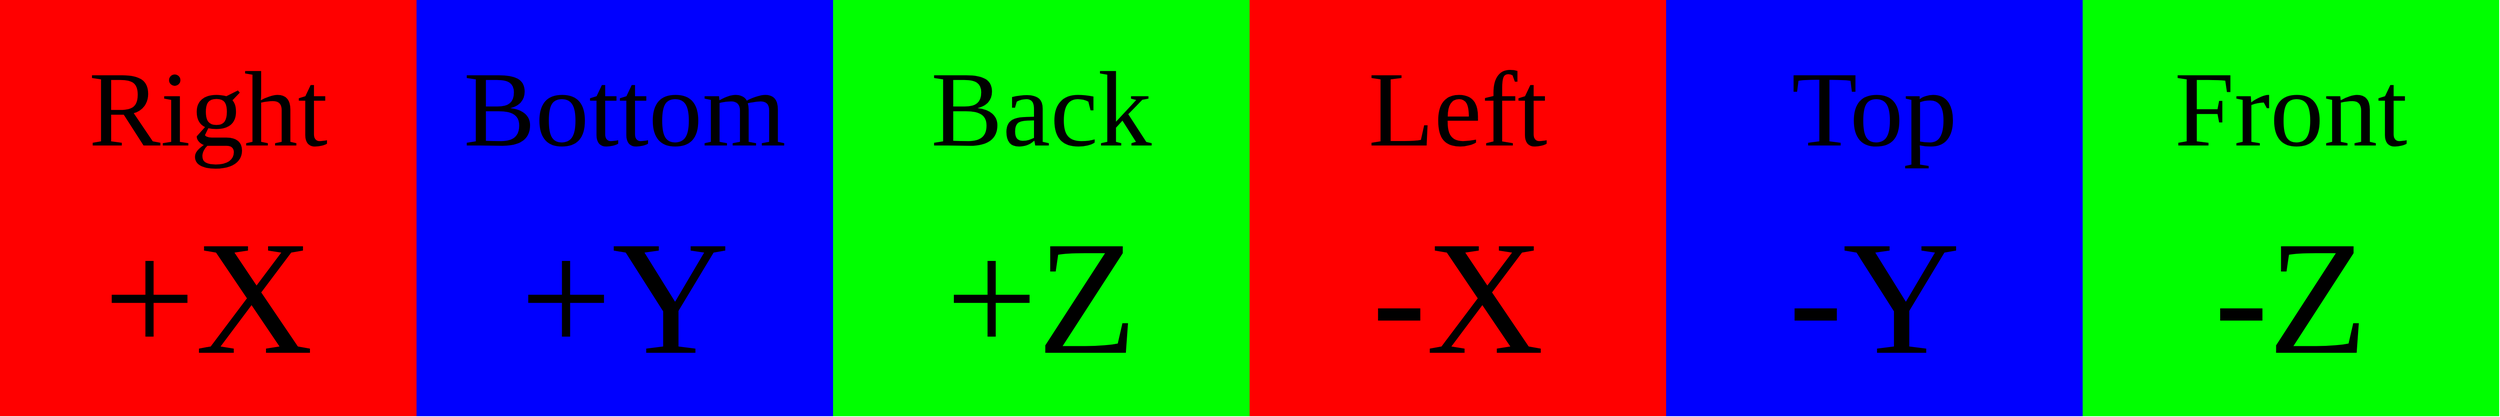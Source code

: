<mxfile version="13.6.6" type="device"><diagram id="LCb4hZ2l0zx_YcPVviS-" name="Page-1"><mxGraphModel dx="3460" dy="1917" grid="1" gridSize="10" guides="1" tooltips="1" connect="1" arrows="1" fold="1" page="1" pageScale="1" pageWidth="1169" pageHeight="827" math="0" shadow="0" extFonts="Roboto Mono^https://fonts.googleapis.com/css?family=Roboto+Mono"><root><mxCell id="0"/><mxCell id="1" parent="0"/><mxCell id="3i7cQnQl3344cl3jjxl5-1" value="" style="rounded=0;whiteSpace=wrap;html=1;strokeColor=none;fillColor=#FF0000;" vertex="1" parent="1"><mxGeometry width="512" height="512" as="geometry"/></mxCell><mxCell id="3i7cQnQl3344cl3jjxl5-2" value="&lt;font style=&quot;font-size: 132px;&quot;&gt;Right&lt;/font&gt;" style="text;html=1;strokeColor=none;fillColor=none;align=center;verticalAlign=middle;whiteSpace=wrap;rounded=0;fontFamily=Roboto Mono;FType=g;fontSize=132;" vertex="1" parent="1"><mxGeometry x="20" y="30" width="472" height="210" as="geometry"/></mxCell><mxCell id="3i7cQnQl3344cl3jjxl5-3" value="&lt;font style=&quot;font-size: 200px;&quot; face=&quot;Roboto Mono&quot;&gt;+X&lt;/font&gt;" style="text;html=1;strokeColor=none;fillColor=none;align=center;verticalAlign=middle;whiteSpace=wrap;rounded=0;fontSize=200;" vertex="1" parent="1"><mxGeometry x="20" y="260" width="472" height="210" as="geometry"/></mxCell><mxCell id="3i7cQnQl3344cl3jjxl5-4" value="" style="rounded=0;whiteSpace=wrap;html=1;strokeColor=none;fillColor=#00FF00;" vertex="1" parent="1"><mxGeometry x="2560" width="512" height="512" as="geometry"/></mxCell><mxCell id="3i7cQnQl3344cl3jjxl5-5" value="&lt;font style=&quot;font-size: 132px;&quot;&gt;Front&lt;/font&gt;" style="text;html=1;strokeColor=none;fillColor=none;align=center;verticalAlign=middle;whiteSpace=wrap;rounded=0;fontFamily=Roboto Mono;FType=g;fontSize=132;" vertex="1" parent="1"><mxGeometry x="2580" y="30" width="472" height="210" as="geometry"/></mxCell><mxCell id="3i7cQnQl3344cl3jjxl5-6" value="&lt;font style=&quot;font-size: 200px;&quot; face=&quot;Roboto Mono&quot;&gt;-Z&lt;/font&gt;" style="text;html=1;strokeColor=none;fillColor=none;align=center;verticalAlign=middle;whiteSpace=wrap;rounded=0;fontSize=200;" vertex="1" parent="1"><mxGeometry x="2580" y="260" width="472" height="210" as="geometry"/></mxCell><mxCell id="3i7cQnQl3344cl3jjxl5-7" value="" style="rounded=0;whiteSpace=wrap;html=1;strokeColor=none;fillColor=#FF0000;" vertex="1" parent="1"><mxGeometry x="1536" width="512" height="512" as="geometry"/></mxCell><mxCell id="3i7cQnQl3344cl3jjxl5-8" value="&lt;font style=&quot;font-size: 132px;&quot;&gt;Left&lt;/font&gt;" style="text;html=1;strokeColor=none;fillColor=none;align=center;verticalAlign=middle;whiteSpace=wrap;rounded=0;fontFamily=Roboto Mono;FType=g;fontSize=132;" vertex="1" parent="1"><mxGeometry x="1556" y="30" width="472" height="210" as="geometry"/></mxCell><mxCell id="3i7cQnQl3344cl3jjxl5-9" value="&lt;font style=&quot;font-size: 200px;&quot; face=&quot;Roboto Mono&quot;&gt;-X&lt;/font&gt;" style="text;html=1;strokeColor=none;fillColor=none;align=center;verticalAlign=middle;whiteSpace=wrap;rounded=0;fontSize=200;" vertex="1" parent="1"><mxGeometry x="1556" y="260" width="472" height="210" as="geometry"/></mxCell><mxCell id="3i7cQnQl3344cl3jjxl5-10" value="" style="rounded=0;whiteSpace=wrap;html=1;strokeColor=none;fillColor=#00FF00;" vertex="1" parent="1"><mxGeometry x="1024" width="512" height="512" as="geometry"/></mxCell><mxCell id="3i7cQnQl3344cl3jjxl5-11" value="&lt;font style=&quot;font-size: 132px;&quot;&gt;Back&lt;/font&gt;" style="text;html=1;strokeColor=none;fillColor=none;align=center;verticalAlign=middle;whiteSpace=wrap;rounded=0;fontFamily=Roboto Mono;FType=g;fontSize=132;" vertex="1" parent="1"><mxGeometry x="1044" y="30" width="472" height="210" as="geometry"/></mxCell><mxCell id="3i7cQnQl3344cl3jjxl5-13" value="" style="rounded=0;whiteSpace=wrap;html=1;strokeColor=none;fillColor=#0000FF;" vertex="1" parent="1"><mxGeometry x="2048" width="512" height="512" as="geometry"/></mxCell><mxCell id="3i7cQnQl3344cl3jjxl5-14" value="&lt;font style=&quot;font-size: 132px;&quot;&gt;Top&lt;/font&gt;" style="text;html=1;strokeColor=none;fillColor=none;align=center;verticalAlign=middle;whiteSpace=wrap;rounded=0;fontFamily=Roboto Mono;FType=g;fontSize=132;" vertex="1" parent="1"><mxGeometry x="2068" y="30" width="472" height="210" as="geometry"/></mxCell><mxCell id="3i7cQnQl3344cl3jjxl5-15" value="&lt;font style=&quot;font-size: 200px;&quot; face=&quot;Roboto Mono&quot;&gt;-Y&lt;/font&gt;" style="text;html=1;strokeColor=none;fillColor=none;align=center;verticalAlign=middle;whiteSpace=wrap;rounded=0;fontSize=200;" vertex="1" parent="1"><mxGeometry x="2068" y="260" width="472" height="210" as="geometry"/></mxCell><mxCell id="3i7cQnQl3344cl3jjxl5-16" value="" style="rounded=0;whiteSpace=wrap;html=1;strokeColor=none;fillColor=#0000FF;" vertex="1" parent="1"><mxGeometry x="512" width="512" height="512" as="geometry"/></mxCell><mxCell id="3i7cQnQl3344cl3jjxl5-17" value="&lt;font style=&quot;font-size: 132px;&quot;&gt;Bottom&lt;/font&gt;" style="text;html=1;strokeColor=none;fillColor=none;align=center;verticalAlign=middle;whiteSpace=wrap;rounded=0;fontFamily=Roboto Mono;FType=g;fontSize=132;" vertex="1" parent="1"><mxGeometry x="532" y="30" width="472" height="210" as="geometry"/></mxCell><mxCell id="3i7cQnQl3344cl3jjxl5-20" value="&lt;font style=&quot;font-size: 200px;&quot; face=&quot;Roboto Mono&quot;&gt;+Y&lt;/font&gt;" style="text;html=1;strokeColor=none;fillColor=none;align=center;verticalAlign=middle;whiteSpace=wrap;rounded=0;fontSize=200;" vertex="1" parent="1"><mxGeometry x="532" y="260" width="472" height="210" as="geometry"/></mxCell><mxCell id="3i7cQnQl3344cl3jjxl5-21" value="&lt;font style=&quot;font-size: 200px;&quot; face=&quot;Roboto Mono&quot;&gt;+Z&lt;/font&gt;" style="text;html=1;strokeColor=none;fillColor=none;align=center;verticalAlign=middle;whiteSpace=wrap;rounded=0;fontSize=200;" vertex="1" parent="1"><mxGeometry x="1044" y="260" width="472" height="210" as="geometry"/></mxCell></root></mxGraphModel></diagram></mxfile>